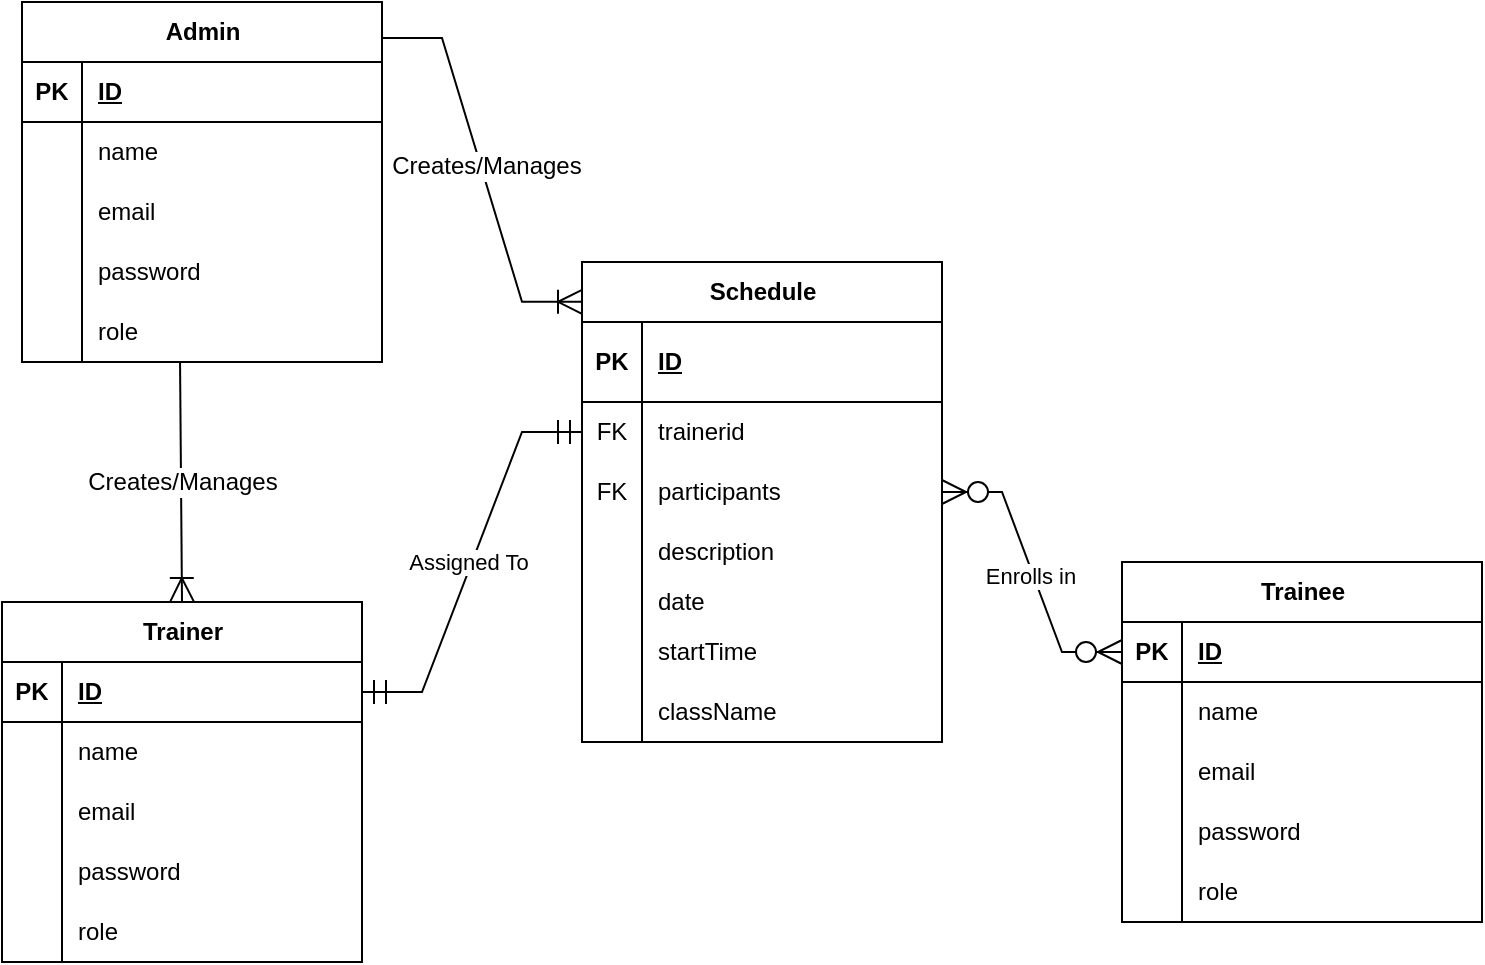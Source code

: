 <mxfile version="26.2.10">
  <diagram name="Page-1" id="E8rYCL9dPVAQQtLQc9D2">
    <mxGraphModel dx="1428" dy="749" grid="1" gridSize="10" guides="1" tooltips="1" connect="1" arrows="1" fold="1" page="1" pageScale="1" pageWidth="850" pageHeight="1100" math="0" shadow="0">
      <root>
        <mxCell id="0" />
        <mxCell id="1" parent="0" />
        <mxCell id="nbySxnOQgaOYR6LAjOzY-1" value="Admin" style="shape=table;startSize=30;container=1;collapsible=1;childLayout=tableLayout;fixedRows=1;rowLines=0;fontStyle=1;align=center;resizeLast=1;html=1;" parent="1" vertex="1">
          <mxGeometry x="90" y="80" width="180" height="180" as="geometry" />
        </mxCell>
        <mxCell id="nbySxnOQgaOYR6LAjOzY-2" value="" style="shape=tableRow;horizontal=0;startSize=0;swimlaneHead=0;swimlaneBody=0;fillColor=none;collapsible=0;dropTarget=0;points=[[0,0.5],[1,0.5]];portConstraint=eastwest;top=0;left=0;right=0;bottom=1;" parent="nbySxnOQgaOYR6LAjOzY-1" vertex="1">
          <mxGeometry y="30" width="180" height="30" as="geometry" />
        </mxCell>
        <mxCell id="nbySxnOQgaOYR6LAjOzY-3" value="PK" style="shape=partialRectangle;connectable=0;fillColor=none;top=0;left=0;bottom=0;right=0;fontStyle=1;overflow=hidden;whiteSpace=wrap;html=1;" parent="nbySxnOQgaOYR6LAjOzY-2" vertex="1">
          <mxGeometry width="30" height="30" as="geometry">
            <mxRectangle width="30" height="30" as="alternateBounds" />
          </mxGeometry>
        </mxCell>
        <mxCell id="nbySxnOQgaOYR6LAjOzY-4" value="ID" style="shape=partialRectangle;connectable=0;fillColor=none;top=0;left=0;bottom=0;right=0;align=left;spacingLeft=6;fontStyle=5;overflow=hidden;whiteSpace=wrap;html=1;" parent="nbySxnOQgaOYR6LAjOzY-2" vertex="1">
          <mxGeometry x="30" width="150" height="30" as="geometry">
            <mxRectangle width="150" height="30" as="alternateBounds" />
          </mxGeometry>
        </mxCell>
        <mxCell id="nbySxnOQgaOYR6LAjOzY-5" value="" style="shape=tableRow;horizontal=0;startSize=0;swimlaneHead=0;swimlaneBody=0;fillColor=none;collapsible=0;dropTarget=0;points=[[0,0.5],[1,0.5]];portConstraint=eastwest;top=0;left=0;right=0;bottom=0;" parent="nbySxnOQgaOYR6LAjOzY-1" vertex="1">
          <mxGeometry y="60" width="180" height="30" as="geometry" />
        </mxCell>
        <mxCell id="nbySxnOQgaOYR6LAjOzY-6" value="" style="shape=partialRectangle;connectable=0;fillColor=none;top=0;left=0;bottom=0;right=0;editable=1;overflow=hidden;whiteSpace=wrap;html=1;" parent="nbySxnOQgaOYR6LAjOzY-5" vertex="1">
          <mxGeometry width="30" height="30" as="geometry">
            <mxRectangle width="30" height="30" as="alternateBounds" />
          </mxGeometry>
        </mxCell>
        <mxCell id="nbySxnOQgaOYR6LAjOzY-7" value="name" style="shape=partialRectangle;connectable=0;fillColor=none;top=0;left=0;bottom=0;right=0;align=left;spacingLeft=6;overflow=hidden;whiteSpace=wrap;html=1;" parent="nbySxnOQgaOYR6LAjOzY-5" vertex="1">
          <mxGeometry x="30" width="150" height="30" as="geometry">
            <mxRectangle width="150" height="30" as="alternateBounds" />
          </mxGeometry>
        </mxCell>
        <mxCell id="nbySxnOQgaOYR6LAjOzY-8" value="" style="shape=tableRow;horizontal=0;startSize=0;swimlaneHead=0;swimlaneBody=0;fillColor=none;collapsible=0;dropTarget=0;points=[[0,0.5],[1,0.5]];portConstraint=eastwest;top=0;left=0;right=0;bottom=0;" parent="nbySxnOQgaOYR6LAjOzY-1" vertex="1">
          <mxGeometry y="90" width="180" height="30" as="geometry" />
        </mxCell>
        <mxCell id="nbySxnOQgaOYR6LAjOzY-9" value="" style="shape=partialRectangle;connectable=0;fillColor=none;top=0;left=0;bottom=0;right=0;editable=1;overflow=hidden;whiteSpace=wrap;html=1;" parent="nbySxnOQgaOYR6LAjOzY-8" vertex="1">
          <mxGeometry width="30" height="30" as="geometry">
            <mxRectangle width="30" height="30" as="alternateBounds" />
          </mxGeometry>
        </mxCell>
        <mxCell id="nbySxnOQgaOYR6LAjOzY-10" value="email&lt;span style=&quot;white-space: pre;&quot;&gt;&#x9;&lt;/span&gt;" style="shape=partialRectangle;connectable=0;fillColor=none;top=0;left=0;bottom=0;right=0;align=left;spacingLeft=6;overflow=hidden;whiteSpace=wrap;html=1;" parent="nbySxnOQgaOYR6LAjOzY-8" vertex="1">
          <mxGeometry x="30" width="150" height="30" as="geometry">
            <mxRectangle width="150" height="30" as="alternateBounds" />
          </mxGeometry>
        </mxCell>
        <mxCell id="nbySxnOQgaOYR6LAjOzY-11" value="" style="shape=tableRow;horizontal=0;startSize=0;swimlaneHead=0;swimlaneBody=0;fillColor=none;collapsible=0;dropTarget=0;points=[[0,0.5],[1,0.5]];portConstraint=eastwest;top=0;left=0;right=0;bottom=0;" parent="nbySxnOQgaOYR6LAjOzY-1" vertex="1">
          <mxGeometry y="120" width="180" height="30" as="geometry" />
        </mxCell>
        <mxCell id="nbySxnOQgaOYR6LAjOzY-12" value="" style="shape=partialRectangle;connectable=0;fillColor=none;top=0;left=0;bottom=0;right=0;editable=1;overflow=hidden;whiteSpace=wrap;html=1;" parent="nbySxnOQgaOYR6LAjOzY-11" vertex="1">
          <mxGeometry width="30" height="30" as="geometry">
            <mxRectangle width="30" height="30" as="alternateBounds" />
          </mxGeometry>
        </mxCell>
        <mxCell id="nbySxnOQgaOYR6LAjOzY-13" value="password" style="shape=partialRectangle;connectable=0;fillColor=none;top=0;left=0;bottom=0;right=0;align=left;spacingLeft=6;overflow=hidden;whiteSpace=wrap;html=1;" parent="nbySxnOQgaOYR6LAjOzY-11" vertex="1">
          <mxGeometry x="30" width="150" height="30" as="geometry">
            <mxRectangle width="150" height="30" as="alternateBounds" />
          </mxGeometry>
        </mxCell>
        <mxCell id="Pk_PLMKsLGiwD7kbPUUq-24" value="" style="shape=tableRow;horizontal=0;startSize=0;swimlaneHead=0;swimlaneBody=0;fillColor=none;collapsible=0;dropTarget=0;points=[[0,0.5],[1,0.5]];portConstraint=eastwest;top=0;left=0;right=0;bottom=0;" vertex="1" parent="nbySxnOQgaOYR6LAjOzY-1">
          <mxGeometry y="150" width="180" height="30" as="geometry" />
        </mxCell>
        <mxCell id="Pk_PLMKsLGiwD7kbPUUq-25" value="" style="shape=partialRectangle;connectable=0;fillColor=none;top=0;left=0;bottom=0;right=0;editable=1;overflow=hidden;whiteSpace=wrap;html=1;" vertex="1" parent="Pk_PLMKsLGiwD7kbPUUq-24">
          <mxGeometry width="30" height="30" as="geometry">
            <mxRectangle width="30" height="30" as="alternateBounds" />
          </mxGeometry>
        </mxCell>
        <mxCell id="Pk_PLMKsLGiwD7kbPUUq-26" value="role" style="shape=partialRectangle;connectable=0;fillColor=none;top=0;left=0;bottom=0;right=0;align=left;spacingLeft=6;overflow=hidden;whiteSpace=wrap;html=1;" vertex="1" parent="Pk_PLMKsLGiwD7kbPUUq-24">
          <mxGeometry x="30" width="150" height="30" as="geometry">
            <mxRectangle width="150" height="30" as="alternateBounds" />
          </mxGeometry>
        </mxCell>
        <mxCell id="Pk_PLMKsLGiwD7kbPUUq-27" value="Trainer" style="shape=table;startSize=30;container=1;collapsible=1;childLayout=tableLayout;fixedRows=1;rowLines=0;fontStyle=1;align=center;resizeLast=1;html=1;" vertex="1" parent="1">
          <mxGeometry x="80" y="380" width="180" height="180" as="geometry" />
        </mxCell>
        <mxCell id="Pk_PLMKsLGiwD7kbPUUq-28" value="" style="shape=tableRow;horizontal=0;startSize=0;swimlaneHead=0;swimlaneBody=0;fillColor=none;collapsible=0;dropTarget=0;points=[[0,0.5],[1,0.5]];portConstraint=eastwest;top=0;left=0;right=0;bottom=1;" vertex="1" parent="Pk_PLMKsLGiwD7kbPUUq-27">
          <mxGeometry y="30" width="180" height="30" as="geometry" />
        </mxCell>
        <mxCell id="Pk_PLMKsLGiwD7kbPUUq-29" value="PK" style="shape=partialRectangle;connectable=0;fillColor=none;top=0;left=0;bottom=0;right=0;fontStyle=1;overflow=hidden;whiteSpace=wrap;html=1;" vertex="1" parent="Pk_PLMKsLGiwD7kbPUUq-28">
          <mxGeometry width="30" height="30" as="geometry">
            <mxRectangle width="30" height="30" as="alternateBounds" />
          </mxGeometry>
        </mxCell>
        <mxCell id="Pk_PLMKsLGiwD7kbPUUq-30" value="ID" style="shape=partialRectangle;connectable=0;fillColor=none;top=0;left=0;bottom=0;right=0;align=left;spacingLeft=6;fontStyle=5;overflow=hidden;whiteSpace=wrap;html=1;" vertex="1" parent="Pk_PLMKsLGiwD7kbPUUq-28">
          <mxGeometry x="30" width="150" height="30" as="geometry">
            <mxRectangle width="150" height="30" as="alternateBounds" />
          </mxGeometry>
        </mxCell>
        <mxCell id="Pk_PLMKsLGiwD7kbPUUq-31" value="" style="shape=tableRow;horizontal=0;startSize=0;swimlaneHead=0;swimlaneBody=0;fillColor=none;collapsible=0;dropTarget=0;points=[[0,0.5],[1,0.5]];portConstraint=eastwest;top=0;left=0;right=0;bottom=0;" vertex="1" parent="Pk_PLMKsLGiwD7kbPUUq-27">
          <mxGeometry y="60" width="180" height="30" as="geometry" />
        </mxCell>
        <mxCell id="Pk_PLMKsLGiwD7kbPUUq-32" value="" style="shape=partialRectangle;connectable=0;fillColor=none;top=0;left=0;bottom=0;right=0;editable=1;overflow=hidden;whiteSpace=wrap;html=1;" vertex="1" parent="Pk_PLMKsLGiwD7kbPUUq-31">
          <mxGeometry width="30" height="30" as="geometry">
            <mxRectangle width="30" height="30" as="alternateBounds" />
          </mxGeometry>
        </mxCell>
        <mxCell id="Pk_PLMKsLGiwD7kbPUUq-33" value="name" style="shape=partialRectangle;connectable=0;fillColor=none;top=0;left=0;bottom=0;right=0;align=left;spacingLeft=6;overflow=hidden;whiteSpace=wrap;html=1;" vertex="1" parent="Pk_PLMKsLGiwD7kbPUUq-31">
          <mxGeometry x="30" width="150" height="30" as="geometry">
            <mxRectangle width="150" height="30" as="alternateBounds" />
          </mxGeometry>
        </mxCell>
        <mxCell id="Pk_PLMKsLGiwD7kbPUUq-34" value="" style="shape=tableRow;horizontal=0;startSize=0;swimlaneHead=0;swimlaneBody=0;fillColor=none;collapsible=0;dropTarget=0;points=[[0,0.5],[1,0.5]];portConstraint=eastwest;top=0;left=0;right=0;bottom=0;" vertex="1" parent="Pk_PLMKsLGiwD7kbPUUq-27">
          <mxGeometry y="90" width="180" height="30" as="geometry" />
        </mxCell>
        <mxCell id="Pk_PLMKsLGiwD7kbPUUq-35" value="" style="shape=partialRectangle;connectable=0;fillColor=none;top=0;left=0;bottom=0;right=0;editable=1;overflow=hidden;whiteSpace=wrap;html=1;" vertex="1" parent="Pk_PLMKsLGiwD7kbPUUq-34">
          <mxGeometry width="30" height="30" as="geometry">
            <mxRectangle width="30" height="30" as="alternateBounds" />
          </mxGeometry>
        </mxCell>
        <mxCell id="Pk_PLMKsLGiwD7kbPUUq-36" value="email&lt;span style=&quot;white-space: pre;&quot;&gt;&#x9;&lt;/span&gt;" style="shape=partialRectangle;connectable=0;fillColor=none;top=0;left=0;bottom=0;right=0;align=left;spacingLeft=6;overflow=hidden;whiteSpace=wrap;html=1;" vertex="1" parent="Pk_PLMKsLGiwD7kbPUUq-34">
          <mxGeometry x="30" width="150" height="30" as="geometry">
            <mxRectangle width="150" height="30" as="alternateBounds" />
          </mxGeometry>
        </mxCell>
        <mxCell id="Pk_PLMKsLGiwD7kbPUUq-37" value="" style="shape=tableRow;horizontal=0;startSize=0;swimlaneHead=0;swimlaneBody=0;fillColor=none;collapsible=0;dropTarget=0;points=[[0,0.5],[1,0.5]];portConstraint=eastwest;top=0;left=0;right=0;bottom=0;" vertex="1" parent="Pk_PLMKsLGiwD7kbPUUq-27">
          <mxGeometry y="120" width="180" height="30" as="geometry" />
        </mxCell>
        <mxCell id="Pk_PLMKsLGiwD7kbPUUq-38" value="" style="shape=partialRectangle;connectable=0;fillColor=none;top=0;left=0;bottom=0;right=0;editable=1;overflow=hidden;whiteSpace=wrap;html=1;" vertex="1" parent="Pk_PLMKsLGiwD7kbPUUq-37">
          <mxGeometry width="30" height="30" as="geometry">
            <mxRectangle width="30" height="30" as="alternateBounds" />
          </mxGeometry>
        </mxCell>
        <mxCell id="Pk_PLMKsLGiwD7kbPUUq-39" value="password" style="shape=partialRectangle;connectable=0;fillColor=none;top=0;left=0;bottom=0;right=0;align=left;spacingLeft=6;overflow=hidden;whiteSpace=wrap;html=1;" vertex="1" parent="Pk_PLMKsLGiwD7kbPUUq-37">
          <mxGeometry x="30" width="150" height="30" as="geometry">
            <mxRectangle width="150" height="30" as="alternateBounds" />
          </mxGeometry>
        </mxCell>
        <mxCell id="Pk_PLMKsLGiwD7kbPUUq-40" value="" style="shape=tableRow;horizontal=0;startSize=0;swimlaneHead=0;swimlaneBody=0;fillColor=none;collapsible=0;dropTarget=0;points=[[0,0.5],[1,0.5]];portConstraint=eastwest;top=0;left=0;right=0;bottom=0;" vertex="1" parent="Pk_PLMKsLGiwD7kbPUUq-27">
          <mxGeometry y="150" width="180" height="30" as="geometry" />
        </mxCell>
        <mxCell id="Pk_PLMKsLGiwD7kbPUUq-41" value="" style="shape=partialRectangle;connectable=0;fillColor=none;top=0;left=0;bottom=0;right=0;editable=1;overflow=hidden;whiteSpace=wrap;html=1;" vertex="1" parent="Pk_PLMKsLGiwD7kbPUUq-40">
          <mxGeometry width="30" height="30" as="geometry">
            <mxRectangle width="30" height="30" as="alternateBounds" />
          </mxGeometry>
        </mxCell>
        <mxCell id="Pk_PLMKsLGiwD7kbPUUq-42" value="role" style="shape=partialRectangle;connectable=0;fillColor=none;top=0;left=0;bottom=0;right=0;align=left;spacingLeft=6;overflow=hidden;whiteSpace=wrap;html=1;" vertex="1" parent="Pk_PLMKsLGiwD7kbPUUq-40">
          <mxGeometry x="30" width="150" height="30" as="geometry">
            <mxRectangle width="150" height="30" as="alternateBounds" />
          </mxGeometry>
        </mxCell>
        <mxCell id="Pk_PLMKsLGiwD7kbPUUq-43" value="Trainee" style="shape=table;startSize=30;container=1;collapsible=1;childLayout=tableLayout;fixedRows=1;rowLines=0;fontStyle=1;align=center;resizeLast=1;html=1;" vertex="1" parent="1">
          <mxGeometry x="640" y="360" width="180" height="180" as="geometry" />
        </mxCell>
        <mxCell id="Pk_PLMKsLGiwD7kbPUUq-44" value="" style="shape=tableRow;horizontal=0;startSize=0;swimlaneHead=0;swimlaneBody=0;fillColor=none;collapsible=0;dropTarget=0;points=[[0,0.5],[1,0.5]];portConstraint=eastwest;top=0;left=0;right=0;bottom=1;" vertex="1" parent="Pk_PLMKsLGiwD7kbPUUq-43">
          <mxGeometry y="30" width="180" height="30" as="geometry" />
        </mxCell>
        <mxCell id="Pk_PLMKsLGiwD7kbPUUq-45" value="PK" style="shape=partialRectangle;connectable=0;fillColor=none;top=0;left=0;bottom=0;right=0;fontStyle=1;overflow=hidden;whiteSpace=wrap;html=1;" vertex="1" parent="Pk_PLMKsLGiwD7kbPUUq-44">
          <mxGeometry width="30" height="30" as="geometry">
            <mxRectangle width="30" height="30" as="alternateBounds" />
          </mxGeometry>
        </mxCell>
        <mxCell id="Pk_PLMKsLGiwD7kbPUUq-46" value="ID" style="shape=partialRectangle;connectable=0;fillColor=none;top=0;left=0;bottom=0;right=0;align=left;spacingLeft=6;fontStyle=5;overflow=hidden;whiteSpace=wrap;html=1;" vertex="1" parent="Pk_PLMKsLGiwD7kbPUUq-44">
          <mxGeometry x="30" width="150" height="30" as="geometry">
            <mxRectangle width="150" height="30" as="alternateBounds" />
          </mxGeometry>
        </mxCell>
        <mxCell id="Pk_PLMKsLGiwD7kbPUUq-47" value="" style="shape=tableRow;horizontal=0;startSize=0;swimlaneHead=0;swimlaneBody=0;fillColor=none;collapsible=0;dropTarget=0;points=[[0,0.5],[1,0.5]];portConstraint=eastwest;top=0;left=0;right=0;bottom=0;" vertex="1" parent="Pk_PLMKsLGiwD7kbPUUq-43">
          <mxGeometry y="60" width="180" height="30" as="geometry" />
        </mxCell>
        <mxCell id="Pk_PLMKsLGiwD7kbPUUq-48" value="" style="shape=partialRectangle;connectable=0;fillColor=none;top=0;left=0;bottom=0;right=0;editable=1;overflow=hidden;whiteSpace=wrap;html=1;" vertex="1" parent="Pk_PLMKsLGiwD7kbPUUq-47">
          <mxGeometry width="30" height="30" as="geometry">
            <mxRectangle width="30" height="30" as="alternateBounds" />
          </mxGeometry>
        </mxCell>
        <mxCell id="Pk_PLMKsLGiwD7kbPUUq-49" value="name" style="shape=partialRectangle;connectable=0;fillColor=none;top=0;left=0;bottom=0;right=0;align=left;spacingLeft=6;overflow=hidden;whiteSpace=wrap;html=1;" vertex="1" parent="Pk_PLMKsLGiwD7kbPUUq-47">
          <mxGeometry x="30" width="150" height="30" as="geometry">
            <mxRectangle width="150" height="30" as="alternateBounds" />
          </mxGeometry>
        </mxCell>
        <mxCell id="Pk_PLMKsLGiwD7kbPUUq-50" value="" style="shape=tableRow;horizontal=0;startSize=0;swimlaneHead=0;swimlaneBody=0;fillColor=none;collapsible=0;dropTarget=0;points=[[0,0.5],[1,0.5]];portConstraint=eastwest;top=0;left=0;right=0;bottom=0;" vertex="1" parent="Pk_PLMKsLGiwD7kbPUUq-43">
          <mxGeometry y="90" width="180" height="30" as="geometry" />
        </mxCell>
        <mxCell id="Pk_PLMKsLGiwD7kbPUUq-51" value="" style="shape=partialRectangle;connectable=0;fillColor=none;top=0;left=0;bottom=0;right=0;editable=1;overflow=hidden;whiteSpace=wrap;html=1;" vertex="1" parent="Pk_PLMKsLGiwD7kbPUUq-50">
          <mxGeometry width="30" height="30" as="geometry">
            <mxRectangle width="30" height="30" as="alternateBounds" />
          </mxGeometry>
        </mxCell>
        <mxCell id="Pk_PLMKsLGiwD7kbPUUq-52" value="email&lt;span style=&quot;white-space: pre;&quot;&gt;&#x9;&lt;/span&gt;" style="shape=partialRectangle;connectable=0;fillColor=none;top=0;left=0;bottom=0;right=0;align=left;spacingLeft=6;overflow=hidden;whiteSpace=wrap;html=1;" vertex="1" parent="Pk_PLMKsLGiwD7kbPUUq-50">
          <mxGeometry x="30" width="150" height="30" as="geometry">
            <mxRectangle width="150" height="30" as="alternateBounds" />
          </mxGeometry>
        </mxCell>
        <mxCell id="Pk_PLMKsLGiwD7kbPUUq-53" value="" style="shape=tableRow;horizontal=0;startSize=0;swimlaneHead=0;swimlaneBody=0;fillColor=none;collapsible=0;dropTarget=0;points=[[0,0.5],[1,0.5]];portConstraint=eastwest;top=0;left=0;right=0;bottom=0;" vertex="1" parent="Pk_PLMKsLGiwD7kbPUUq-43">
          <mxGeometry y="120" width="180" height="30" as="geometry" />
        </mxCell>
        <mxCell id="Pk_PLMKsLGiwD7kbPUUq-54" value="" style="shape=partialRectangle;connectable=0;fillColor=none;top=0;left=0;bottom=0;right=0;editable=1;overflow=hidden;whiteSpace=wrap;html=1;" vertex="1" parent="Pk_PLMKsLGiwD7kbPUUq-53">
          <mxGeometry width="30" height="30" as="geometry">
            <mxRectangle width="30" height="30" as="alternateBounds" />
          </mxGeometry>
        </mxCell>
        <mxCell id="Pk_PLMKsLGiwD7kbPUUq-55" value="password" style="shape=partialRectangle;connectable=0;fillColor=none;top=0;left=0;bottom=0;right=0;align=left;spacingLeft=6;overflow=hidden;whiteSpace=wrap;html=1;" vertex="1" parent="Pk_PLMKsLGiwD7kbPUUq-53">
          <mxGeometry x="30" width="150" height="30" as="geometry">
            <mxRectangle width="150" height="30" as="alternateBounds" />
          </mxGeometry>
        </mxCell>
        <mxCell id="Pk_PLMKsLGiwD7kbPUUq-56" value="" style="shape=tableRow;horizontal=0;startSize=0;swimlaneHead=0;swimlaneBody=0;fillColor=none;collapsible=0;dropTarget=0;points=[[0,0.5],[1,0.5]];portConstraint=eastwest;top=0;left=0;right=0;bottom=0;" vertex="1" parent="Pk_PLMKsLGiwD7kbPUUq-43">
          <mxGeometry y="150" width="180" height="30" as="geometry" />
        </mxCell>
        <mxCell id="Pk_PLMKsLGiwD7kbPUUq-57" value="" style="shape=partialRectangle;connectable=0;fillColor=none;top=0;left=0;bottom=0;right=0;editable=1;overflow=hidden;whiteSpace=wrap;html=1;" vertex="1" parent="Pk_PLMKsLGiwD7kbPUUq-56">
          <mxGeometry width="30" height="30" as="geometry">
            <mxRectangle width="30" height="30" as="alternateBounds" />
          </mxGeometry>
        </mxCell>
        <mxCell id="Pk_PLMKsLGiwD7kbPUUq-58" value="role" style="shape=partialRectangle;connectable=0;fillColor=none;top=0;left=0;bottom=0;right=0;align=left;spacingLeft=6;overflow=hidden;whiteSpace=wrap;html=1;" vertex="1" parent="Pk_PLMKsLGiwD7kbPUUq-56">
          <mxGeometry x="30" width="150" height="30" as="geometry">
            <mxRectangle width="150" height="30" as="alternateBounds" />
          </mxGeometry>
        </mxCell>
        <mxCell id="Pk_PLMKsLGiwD7kbPUUq-67" value="" style="edgeStyle=entityRelationEdgeStyle;fontSize=12;html=1;endArrow=ERoneToMany;rounded=0;entryX=0;entryY=0.083;entryDx=0;entryDy=0;exitX=1;exitY=0.1;exitDx=0;exitDy=0;exitPerimeter=0;entryPerimeter=0;endSize=10;startSize=10;" edge="1" parent="1" source="nbySxnOQgaOYR6LAjOzY-1" target="Pk_PLMKsLGiwD7kbPUUq-115">
          <mxGeometry width="100" height="100" relative="1" as="geometry">
            <mxPoint x="280" y="190" as="sourcePoint" />
            <mxPoint x="360" y="260" as="targetPoint" />
            <Array as="points">
              <mxPoint x="280" y="60" />
              <mxPoint x="360" y="280" />
            </Array>
          </mxGeometry>
        </mxCell>
        <mxCell id="Pk_PLMKsLGiwD7kbPUUq-139" value="&lt;span style=&quot;font-size: 12px;&quot;&gt;Creates/Manages&lt;/span&gt;" style="edgeLabel;html=1;align=center;verticalAlign=middle;resizable=0;points=[];" vertex="1" connectable="0" parent="Pk_PLMKsLGiwD7kbPUUq-67">
          <mxGeometry x="-0.016" y="2" relative="1" as="geometry">
            <mxPoint as="offset" />
          </mxGeometry>
        </mxCell>
        <mxCell id="Pk_PLMKsLGiwD7kbPUUq-69" value="" style="edgeStyle=entityRelationEdgeStyle;fontSize=12;html=1;endArrow=ERzeroToMany;endFill=1;startArrow=ERzeroToMany;rounded=0;entryX=0;entryY=0.5;entryDx=0;entryDy=0;exitX=1;exitY=0.5;exitDx=0;exitDy=0;endSize=10;startSize=10;" edge="1" parent="1" source="Pk_PLMKsLGiwD7kbPUUq-91" target="Pk_PLMKsLGiwD7kbPUUq-44">
          <mxGeometry width="100" height="100" relative="1" as="geometry">
            <mxPoint x="540" y="320" as="sourcePoint" />
            <mxPoint x="640" y="405" as="targetPoint" />
            <Array as="points">
              <mxPoint x="770" y="380" />
              <mxPoint x="630" y="420" />
              <mxPoint x="620" y="440" />
            </Array>
          </mxGeometry>
        </mxCell>
        <mxCell id="Pk_PLMKsLGiwD7kbPUUq-141" value="Enrolls in" style="edgeLabel;html=1;align=center;verticalAlign=middle;resizable=0;points=[];" vertex="1" connectable="0" parent="Pk_PLMKsLGiwD7kbPUUq-69">
          <mxGeometry x="0.021" y="-2" relative="1" as="geometry">
            <mxPoint as="offset" />
          </mxGeometry>
        </mxCell>
        <mxCell id="Pk_PLMKsLGiwD7kbPUUq-70" value="" style="edgeStyle=entityRelationEdgeStyle;fontSize=12;html=1;endArrow=ERmandOne;startArrow=ERmandOne;rounded=0;entryX=0;entryY=0.5;entryDx=0;entryDy=0;endSize=10;startSize=10;" edge="1" parent="1" source="Pk_PLMKsLGiwD7kbPUUq-28" target="Pk_PLMKsLGiwD7kbPUUq-119">
          <mxGeometry width="100" height="100" relative="1" as="geometry">
            <mxPoint x="380" y="440" as="sourcePoint" />
            <mxPoint x="360" y="295" as="targetPoint" />
            <Array as="points">
              <mxPoint x="360" y="450" />
              <mxPoint x="340" y="420" />
            </Array>
          </mxGeometry>
        </mxCell>
        <mxCell id="Pk_PLMKsLGiwD7kbPUUq-140" value="Assigned To" style="edgeLabel;html=1;align=center;verticalAlign=middle;resizable=0;points=[];" vertex="1" connectable="0" parent="Pk_PLMKsLGiwD7kbPUUq-70">
          <mxGeometry x="-0.007" y="2" relative="1" as="geometry">
            <mxPoint as="offset" />
          </mxGeometry>
        </mxCell>
        <mxCell id="Pk_PLMKsLGiwD7kbPUUq-115" value="Schedule" style="shape=table;startSize=30;container=1;collapsible=1;childLayout=tableLayout;fixedRows=1;rowLines=0;fontStyle=1;align=center;resizeLast=1;html=1;" vertex="1" parent="1">
          <mxGeometry x="370" y="210" width="180" height="240" as="geometry" />
        </mxCell>
        <mxCell id="Pk_PLMKsLGiwD7kbPUUq-116" value="" style="shape=tableRow;horizontal=0;startSize=0;swimlaneHead=0;swimlaneBody=0;fillColor=none;collapsible=0;dropTarget=0;points=[[0,0.5],[1,0.5]];portConstraint=eastwest;top=0;left=0;right=0;bottom=1;" vertex="1" parent="Pk_PLMKsLGiwD7kbPUUq-115">
          <mxGeometry y="30" width="180" height="40" as="geometry" />
        </mxCell>
        <mxCell id="Pk_PLMKsLGiwD7kbPUUq-117" value="PK" style="shape=partialRectangle;connectable=0;fillColor=none;top=0;left=0;bottom=0;right=0;fontStyle=1;overflow=hidden;whiteSpace=wrap;html=1;" vertex="1" parent="Pk_PLMKsLGiwD7kbPUUq-116">
          <mxGeometry width="30" height="40" as="geometry">
            <mxRectangle width="30" height="40" as="alternateBounds" />
          </mxGeometry>
        </mxCell>
        <mxCell id="Pk_PLMKsLGiwD7kbPUUq-118" value="ID" style="shape=partialRectangle;connectable=0;fillColor=none;top=0;left=0;bottom=0;right=0;align=left;spacingLeft=6;fontStyle=5;overflow=hidden;whiteSpace=wrap;html=1;" vertex="1" parent="Pk_PLMKsLGiwD7kbPUUq-116">
          <mxGeometry x="30" width="150" height="40" as="geometry">
            <mxRectangle width="150" height="40" as="alternateBounds" />
          </mxGeometry>
        </mxCell>
        <mxCell id="Pk_PLMKsLGiwD7kbPUUq-119" value="" style="shape=tableRow;horizontal=0;startSize=0;swimlaneHead=0;swimlaneBody=0;fillColor=none;collapsible=0;dropTarget=0;points=[[0,0.5],[1,0.5]];portConstraint=eastwest;top=0;left=0;right=0;bottom=0;" vertex="1" parent="Pk_PLMKsLGiwD7kbPUUq-115">
          <mxGeometry y="70" width="180" height="30" as="geometry" />
        </mxCell>
        <mxCell id="Pk_PLMKsLGiwD7kbPUUq-120" value="FK" style="shape=partialRectangle;connectable=0;fillColor=none;top=0;left=0;bottom=0;right=0;fontStyle=0;overflow=hidden;whiteSpace=wrap;html=1;" vertex="1" parent="Pk_PLMKsLGiwD7kbPUUq-119">
          <mxGeometry width="30" height="30" as="geometry">
            <mxRectangle width="30" height="30" as="alternateBounds" />
          </mxGeometry>
        </mxCell>
        <mxCell id="Pk_PLMKsLGiwD7kbPUUq-121" value="trainerid" style="shape=partialRectangle;connectable=0;fillColor=none;top=0;left=0;bottom=0;right=0;align=left;spacingLeft=6;fontStyle=0;overflow=hidden;whiteSpace=wrap;html=1;" vertex="1" parent="Pk_PLMKsLGiwD7kbPUUq-119">
          <mxGeometry x="30" width="150" height="30" as="geometry">
            <mxRectangle width="150" height="30" as="alternateBounds" />
          </mxGeometry>
        </mxCell>
        <mxCell id="Pk_PLMKsLGiwD7kbPUUq-91" value="" style="shape=tableRow;horizontal=0;startSize=0;swimlaneHead=0;swimlaneBody=0;fillColor=none;collapsible=0;dropTarget=0;points=[[0,0.5],[1,0.5]];portConstraint=eastwest;top=0;left=0;right=0;bottom=0;" vertex="1" parent="Pk_PLMKsLGiwD7kbPUUq-115">
          <mxGeometry y="100" width="180" height="30" as="geometry" />
        </mxCell>
        <mxCell id="Pk_PLMKsLGiwD7kbPUUq-92" value="FK" style="shape=partialRectangle;connectable=0;fillColor=none;top=0;left=0;bottom=0;right=0;fontStyle=0;overflow=hidden;whiteSpace=wrap;html=1;" vertex="1" parent="Pk_PLMKsLGiwD7kbPUUq-91">
          <mxGeometry width="30" height="30" as="geometry">
            <mxRectangle width="30" height="30" as="alternateBounds" />
          </mxGeometry>
        </mxCell>
        <mxCell id="Pk_PLMKsLGiwD7kbPUUq-93" value="participants" style="shape=partialRectangle;connectable=0;fillColor=none;top=0;left=0;bottom=0;right=0;align=left;spacingLeft=6;fontStyle=0;overflow=hidden;whiteSpace=wrap;html=1;" vertex="1" parent="Pk_PLMKsLGiwD7kbPUUq-91">
          <mxGeometry x="30" width="150" height="30" as="geometry">
            <mxRectangle width="150" height="30" as="alternateBounds" />
          </mxGeometry>
        </mxCell>
        <mxCell id="Pk_PLMKsLGiwD7kbPUUq-125" value="" style="shape=tableRow;horizontal=0;startSize=0;swimlaneHead=0;swimlaneBody=0;fillColor=none;collapsible=0;dropTarget=0;points=[[0,0.5],[1,0.5]];portConstraint=eastwest;top=0;left=0;right=0;bottom=0;" vertex="1" parent="Pk_PLMKsLGiwD7kbPUUq-115">
          <mxGeometry y="130" width="180" height="30" as="geometry" />
        </mxCell>
        <mxCell id="Pk_PLMKsLGiwD7kbPUUq-126" value="" style="shape=partialRectangle;connectable=0;fillColor=none;top=0;left=0;bottom=0;right=0;editable=1;overflow=hidden;whiteSpace=wrap;html=1;" vertex="1" parent="Pk_PLMKsLGiwD7kbPUUq-125">
          <mxGeometry width="30" height="30" as="geometry">
            <mxRectangle width="30" height="30" as="alternateBounds" />
          </mxGeometry>
        </mxCell>
        <mxCell id="Pk_PLMKsLGiwD7kbPUUq-127" value="description" style="shape=partialRectangle;connectable=0;fillColor=none;top=0;left=0;bottom=0;right=0;align=left;spacingLeft=6;overflow=hidden;whiteSpace=wrap;html=1;" vertex="1" parent="Pk_PLMKsLGiwD7kbPUUq-125">
          <mxGeometry x="30" width="150" height="30" as="geometry">
            <mxRectangle width="150" height="30" as="alternateBounds" />
          </mxGeometry>
        </mxCell>
        <mxCell id="Pk_PLMKsLGiwD7kbPUUq-128" value="" style="shape=tableRow;horizontal=0;startSize=0;swimlaneHead=0;swimlaneBody=0;fillColor=none;collapsible=0;dropTarget=0;points=[[0,0.5],[1,0.5]];portConstraint=eastwest;top=0;left=0;right=0;bottom=0;" vertex="1" parent="Pk_PLMKsLGiwD7kbPUUq-115">
          <mxGeometry y="160" width="180" height="20" as="geometry" />
        </mxCell>
        <mxCell id="Pk_PLMKsLGiwD7kbPUUq-129" value="" style="shape=partialRectangle;connectable=0;fillColor=none;top=0;left=0;bottom=0;right=0;editable=1;overflow=hidden;whiteSpace=wrap;html=1;" vertex="1" parent="Pk_PLMKsLGiwD7kbPUUq-128">
          <mxGeometry width="30" height="20" as="geometry">
            <mxRectangle width="30" height="20" as="alternateBounds" />
          </mxGeometry>
        </mxCell>
        <mxCell id="Pk_PLMKsLGiwD7kbPUUq-130" value="date" style="shape=partialRectangle;connectable=0;fillColor=none;top=0;left=0;bottom=0;right=0;align=left;spacingLeft=6;overflow=hidden;whiteSpace=wrap;html=1;" vertex="1" parent="Pk_PLMKsLGiwD7kbPUUq-128">
          <mxGeometry x="30" width="150" height="20" as="geometry">
            <mxRectangle width="150" height="20" as="alternateBounds" />
          </mxGeometry>
        </mxCell>
        <mxCell id="Pk_PLMKsLGiwD7kbPUUq-131" value="" style="shape=tableRow;horizontal=0;startSize=0;swimlaneHead=0;swimlaneBody=0;fillColor=none;collapsible=0;dropTarget=0;points=[[0,0.5],[1,0.5]];portConstraint=eastwest;top=0;left=0;right=0;bottom=0;" vertex="1" parent="Pk_PLMKsLGiwD7kbPUUq-115">
          <mxGeometry y="180" width="180" height="30" as="geometry" />
        </mxCell>
        <mxCell id="Pk_PLMKsLGiwD7kbPUUq-132" value="" style="shape=partialRectangle;connectable=0;fillColor=none;top=0;left=0;bottom=0;right=0;editable=1;overflow=hidden;whiteSpace=wrap;html=1;" vertex="1" parent="Pk_PLMKsLGiwD7kbPUUq-131">
          <mxGeometry width="30" height="30" as="geometry">
            <mxRectangle width="30" height="30" as="alternateBounds" />
          </mxGeometry>
        </mxCell>
        <mxCell id="Pk_PLMKsLGiwD7kbPUUq-133" value="startTime" style="shape=partialRectangle;connectable=0;fillColor=none;top=0;left=0;bottom=0;right=0;align=left;spacingLeft=6;overflow=hidden;whiteSpace=wrap;html=1;" vertex="1" parent="Pk_PLMKsLGiwD7kbPUUq-131">
          <mxGeometry x="30" width="150" height="30" as="geometry">
            <mxRectangle width="150" height="30" as="alternateBounds" />
          </mxGeometry>
        </mxCell>
        <mxCell id="Pk_PLMKsLGiwD7kbPUUq-122" value="" style="shape=tableRow;horizontal=0;startSize=0;swimlaneHead=0;swimlaneBody=0;fillColor=none;collapsible=0;dropTarget=0;points=[[0,0.5],[1,0.5]];portConstraint=eastwest;top=0;left=0;right=0;bottom=0;" vertex="1" parent="Pk_PLMKsLGiwD7kbPUUq-115">
          <mxGeometry y="210" width="180" height="30" as="geometry" />
        </mxCell>
        <mxCell id="Pk_PLMKsLGiwD7kbPUUq-123" value="" style="shape=partialRectangle;connectable=0;fillColor=none;top=0;left=0;bottom=0;right=0;editable=1;overflow=hidden;whiteSpace=wrap;html=1;" vertex="1" parent="Pk_PLMKsLGiwD7kbPUUq-122">
          <mxGeometry width="30" height="30" as="geometry">
            <mxRectangle width="30" height="30" as="alternateBounds" />
          </mxGeometry>
        </mxCell>
        <mxCell id="Pk_PLMKsLGiwD7kbPUUq-124" value="className" style="shape=partialRectangle;connectable=0;fillColor=none;top=0;left=0;bottom=0;right=0;align=left;spacingLeft=6;overflow=hidden;whiteSpace=wrap;html=1;" vertex="1" parent="Pk_PLMKsLGiwD7kbPUUq-122">
          <mxGeometry x="30" width="150" height="30" as="geometry">
            <mxRectangle width="150" height="30" as="alternateBounds" />
          </mxGeometry>
        </mxCell>
        <mxCell id="Pk_PLMKsLGiwD7kbPUUq-138" value="Creates/Manages" style="fontSize=12;html=1;endArrow=ERoneToMany;rounded=0;entryX=0.5;entryY=0;entryDx=0;entryDy=0;exitX=0.439;exitY=1;exitDx=0;exitDy=0;exitPerimeter=0;endSize=10;startSize=10;" edge="1" parent="1" source="Pk_PLMKsLGiwD7kbPUUq-24" target="Pk_PLMKsLGiwD7kbPUUq-27">
          <mxGeometry width="100" height="100" relative="1" as="geometry">
            <mxPoint x="20" y="200" as="sourcePoint" />
            <mxPoint x="120" y="332" as="targetPoint" />
          </mxGeometry>
        </mxCell>
      </root>
    </mxGraphModel>
  </diagram>
</mxfile>
